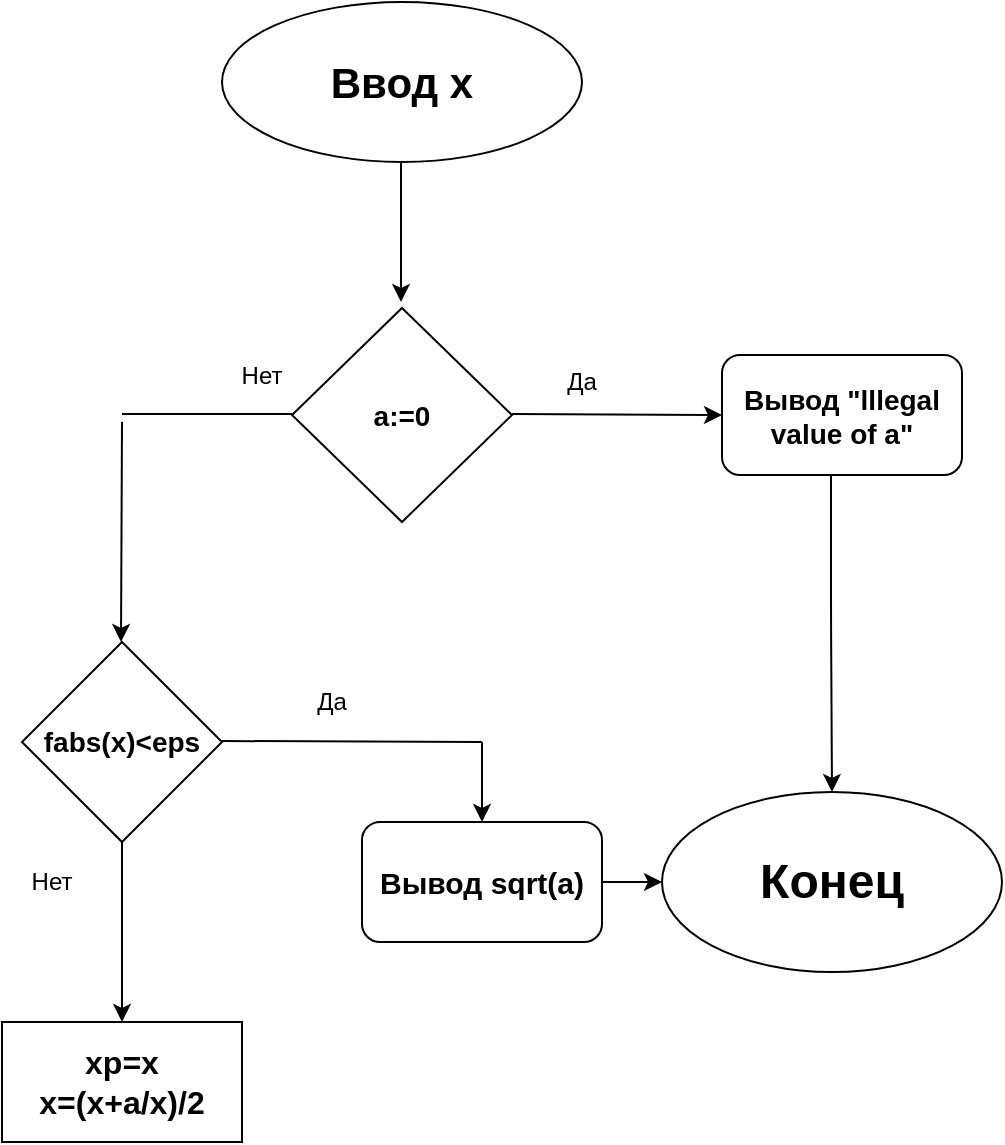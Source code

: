 <mxfile version="14.0.1" type="github">
  <diagram name="Page-1" id="e7e014a7-5840-1c2e-5031-d8a46d1fe8dd">
    <mxGraphModel dx="1038" dy="580" grid="1" gridSize="10" guides="1" tooltips="1" connect="1" arrows="1" fold="1" page="1" pageScale="1" pageWidth="1169" pageHeight="826" background="#ffffff" math="0" shadow="0">
      <root>
        <mxCell id="0" />
        <mxCell id="1" parent="0" />
        <object label="&lt;font style=&quot;vertical-align: inherit ; font-size: 21px&quot;&gt;&lt;font style=&quot;vertical-align: inherit ; font-size: 21px&quot;&gt;&lt;font style=&quot;vertical-align: inherit ; font-size: 21px&quot;&gt;&lt;font style=&quot;vertical-align: inherit ; font-size: 21px&quot;&gt;&lt;font style=&quot;vertical-align: inherit&quot;&gt;&lt;font style=&quot;vertical-align: inherit&quot;&gt;&lt;b&gt;Ввод х&lt;/b&gt;&lt;/font&gt;&lt;/font&gt;&lt;/font&gt;&lt;/font&gt;&lt;/font&gt;&lt;/font&gt;" id="KbWh7vNqVikbCkN3GT3C-41">
          <mxCell style="ellipse;whiteSpace=wrap;html=1;" vertex="1" parent="1">
            <mxGeometry x="420" y="180" width="180" height="80" as="geometry" />
          </mxCell>
        </object>
        <mxCell id="KbWh7vNqVikbCkN3GT3C-43" value="" style="endArrow=classic;html=1;" edge="1" parent="1">
          <mxGeometry width="50" height="50" relative="1" as="geometry">
            <mxPoint x="509.5" y="260" as="sourcePoint" />
            <mxPoint x="509.5" y="330" as="targetPoint" />
          </mxGeometry>
        </mxCell>
        <mxCell id="KbWh7vNqVikbCkN3GT3C-44" value="&lt;font style=&quot;vertical-align: inherit&quot;&gt;&lt;font style=&quot;vertical-align: inherit ; font-size: 14px&quot;&gt;&lt;b&gt;а:=0&lt;/b&gt;&lt;/font&gt;&lt;/font&gt;" style="rhombus;whiteSpace=wrap;html=1;" vertex="1" parent="1">
          <mxGeometry x="455" y="333" width="110" height="107" as="geometry" />
        </mxCell>
        <mxCell id="KbWh7vNqVikbCkN3GT3C-45" value="" style="endArrow=classic;html=1;entryX=0;entryY=0.5;entryDx=0;entryDy=0;" edge="1" parent="1" target="KbWh7vNqVikbCkN3GT3C-48">
          <mxGeometry width="50" height="50" relative="1" as="geometry">
            <mxPoint x="565" y="386" as="sourcePoint" />
            <mxPoint x="635" y="386" as="targetPoint" />
          </mxGeometry>
        </mxCell>
        <mxCell id="KbWh7vNqVikbCkN3GT3C-46" value="" style="endArrow=classic;html=1;" edge="1" parent="1">
          <mxGeometry width="50" height="50" relative="1" as="geometry">
            <mxPoint x="370" y="390" as="sourcePoint" />
            <mxPoint x="369.5" y="500" as="targetPoint" />
          </mxGeometry>
        </mxCell>
        <mxCell id="KbWh7vNqVikbCkN3GT3C-47" value="&lt;b&gt;&lt;font style=&quot;font-size: 14px&quot;&gt;fabs(x)&amp;lt;eps&lt;/font&gt;&lt;/b&gt;" style="rhombus;whiteSpace=wrap;html=1;" vertex="1" parent="1">
          <mxGeometry x="320" y="500" width="100" height="100" as="geometry" />
        </mxCell>
        <mxCell id="KbWh7vNqVikbCkN3GT3C-48" value="&lt;b&gt;&lt;font style=&quot;font-size: 14px&quot;&gt;Вывод &quot;lllegal value of a&quot;&lt;/font&gt;&lt;/b&gt;" style="rounded=1;whiteSpace=wrap;html=1;" vertex="1" parent="1">
          <mxGeometry x="670" y="356.5" width="120" height="60" as="geometry" />
        </mxCell>
        <mxCell id="KbWh7vNqVikbCkN3GT3C-49" value="&lt;b&gt;&lt;font style=&quot;font-size: 15px&quot;&gt;Вывод sqrt(a)&lt;/font&gt;&lt;/b&gt;" style="rounded=1;whiteSpace=wrap;html=1;" vertex="1" parent="1">
          <mxGeometry x="490" y="590" width="120" height="60" as="geometry" />
        </mxCell>
        <mxCell id="KbWh7vNqVikbCkN3GT3C-53" value="" style="endArrow=none;html=1;" edge="1" parent="1">
          <mxGeometry width="50" height="50" relative="1" as="geometry">
            <mxPoint x="420" y="549.5" as="sourcePoint" />
            <mxPoint x="550" y="550" as="targetPoint" />
          </mxGeometry>
        </mxCell>
        <mxCell id="KbWh7vNqVikbCkN3GT3C-56" value="" style="endArrow=classic;html=1;" edge="1" parent="1">
          <mxGeometry width="50" height="50" relative="1" as="geometry">
            <mxPoint x="550" y="550" as="sourcePoint" />
            <mxPoint x="550" y="590" as="targetPoint" />
          </mxGeometry>
        </mxCell>
        <mxCell id="KbWh7vNqVikbCkN3GT3C-57" value="&lt;font style=&quot;font-size: 24px&quot;&gt;&lt;b&gt;Конец&lt;/b&gt;&lt;/font&gt;" style="ellipse;whiteSpace=wrap;html=1;" vertex="1" parent="1">
          <mxGeometry x="640" y="575" width="170" height="90" as="geometry" />
        </mxCell>
        <mxCell id="KbWh7vNqVikbCkN3GT3C-58" value="" style="endArrow=classic;html=1;entryX=0;entryY=0.5;entryDx=0;entryDy=0;exitX=1;exitY=0.5;exitDx=0;exitDy=0;" edge="1" parent="1" source="KbWh7vNqVikbCkN3GT3C-49" target="KbWh7vNqVikbCkN3GT3C-57">
          <mxGeometry width="50" height="50" relative="1" as="geometry">
            <mxPoint x="750" y="625" as="sourcePoint" />
            <mxPoint x="810" y="600" as="targetPoint" />
          </mxGeometry>
        </mxCell>
        <mxCell id="KbWh7vNqVikbCkN3GT3C-61" value="" style="endArrow=classic;html=1;entryX=0.5;entryY=0;entryDx=0;entryDy=0;" edge="1" parent="1" target="KbWh7vNqVikbCkN3GT3C-57">
          <mxGeometry width="50" height="50" relative="1" as="geometry">
            <mxPoint x="724.5" y="416.5" as="sourcePoint" />
            <mxPoint x="725" y="570" as="targetPoint" />
            <Array as="points">
              <mxPoint x="724.5" y="486.5" />
            </Array>
          </mxGeometry>
        </mxCell>
        <mxCell id="KbWh7vNqVikbCkN3GT3C-62" value="&lt;font style=&quot;vertical-align: inherit&quot;&gt;&lt;font style=&quot;vertical-align: inherit&quot;&gt;&lt;font style=&quot;vertical-align: inherit&quot;&gt;&lt;font style=&quot;vertical-align: inherit&quot;&gt;&lt;font style=&quot;vertical-align: inherit&quot;&gt;&lt;font style=&quot;vertical-align: inherit&quot;&gt;Да&lt;/font&gt;&lt;/font&gt;&lt;/font&gt;&lt;/font&gt;&lt;/font&gt;&lt;/font&gt;" style="text;html=1;strokeColor=none;fillColor=none;align=center;verticalAlign=middle;whiteSpace=wrap;rounded=0;" vertex="1" parent="1">
          <mxGeometry x="580" y="360" width="40" height="20" as="geometry" />
        </mxCell>
        <mxCell id="KbWh7vNqVikbCkN3GT3C-63" value="&lt;font style=&quot;vertical-align: inherit&quot;&gt;&lt;font style=&quot;vertical-align: inherit&quot;&gt;Нет&lt;/font&gt;&lt;/font&gt;" style="text;html=1;strokeColor=none;fillColor=none;align=center;verticalAlign=middle;whiteSpace=wrap;rounded=0;" vertex="1" parent="1">
          <mxGeometry x="420" y="356.5" width="40" height="20" as="geometry" />
        </mxCell>
        <mxCell id="KbWh7vNqVikbCkN3GT3C-65" value="&lt;font style=&quot;vertical-align: inherit&quot;&gt;&lt;font style=&quot;vertical-align: inherit&quot;&gt;Нет&lt;/font&gt;&lt;/font&gt;" style="text;html=1;strokeColor=none;fillColor=none;align=center;verticalAlign=middle;whiteSpace=wrap;rounded=0;" vertex="1" parent="1">
          <mxGeometry x="315" y="610" width="40" height="20" as="geometry" />
        </mxCell>
        <mxCell id="KbWh7vNqVikbCkN3GT3C-66" value="" style="endArrow=classic;html=1;exitX=0.5;exitY=1;exitDx=0;exitDy=0;" edge="1" parent="1" source="KbWh7vNqVikbCkN3GT3C-47">
          <mxGeometry width="50" height="50" relative="1" as="geometry">
            <mxPoint x="350" y="640" as="sourcePoint" />
            <mxPoint x="370" y="690" as="targetPoint" />
          </mxGeometry>
        </mxCell>
        <mxCell id="KbWh7vNqVikbCkN3GT3C-67" value="&lt;b style=&quot;font-size: 16px&quot;&gt;xp=x&lt;br&gt;x=(x+a/x)/2&lt;/b&gt;" style="rounded=0;whiteSpace=wrap;html=1;" vertex="1" parent="1">
          <mxGeometry x="310" y="690" width="120" height="60" as="geometry" />
        </mxCell>
        <mxCell id="KbWh7vNqVikbCkN3GT3C-68" value="" style="endArrow=none;html=1;" edge="1" parent="1">
          <mxGeometry width="50" height="50" relative="1" as="geometry">
            <mxPoint x="370" y="386" as="sourcePoint" />
            <mxPoint x="455" y="386" as="targetPoint" />
          </mxGeometry>
        </mxCell>
        <mxCell id="KbWh7vNqVikbCkN3GT3C-70" value="Да" style="text;html=1;strokeColor=none;fillColor=none;align=center;verticalAlign=middle;whiteSpace=wrap;rounded=0;" vertex="1" parent="1">
          <mxGeometry x="455" y="520" width="40" height="20" as="geometry" />
        </mxCell>
      </root>
    </mxGraphModel>
  </diagram>
</mxfile>

